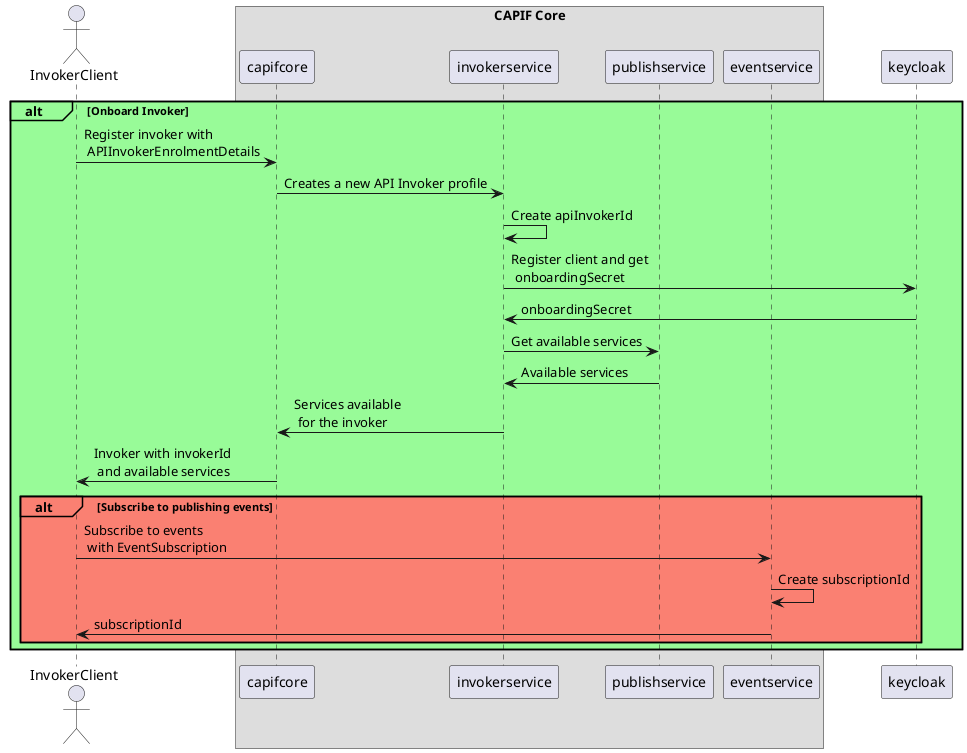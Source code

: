 @startuml Onboarding new invoker
actor InvokerClient

box "CAPIF Core"
participant capifcore
participant invokerservice
participant publishservice
participant eventservice
end box

participant keycloak


alt#PaleGreen #PaleGreen Onboard Invoker
    InvokerClient->capifcore: Register invoker with\n APIInvokerEnrolmentDetails
    capifcore->invokerservice: Creates a new API Invoker profile
    invokerservice->invokerservice: Create apiInvokerId
    invokerservice->keycloak: Register client and get\n onboardingSecret
    keycloak->invokerservice: onboardingSecret
    invokerservice->publishservice: Get available services
    publishservice->invokerservice: Available services
    invokerservice->capifcore: Services available\n for the invoker
    capifcore->InvokerClient: Invoker with invokerId\n and available services
    alt#Salmon #Salmon Subscribe to publishing events
        InvokerClient->eventservice: Subscribe to events\n with EventSubscription
        eventservice->eventservice: Create subscriptionId
        eventservice->InvokerClient: subscriptionId
    end
end

@enduml